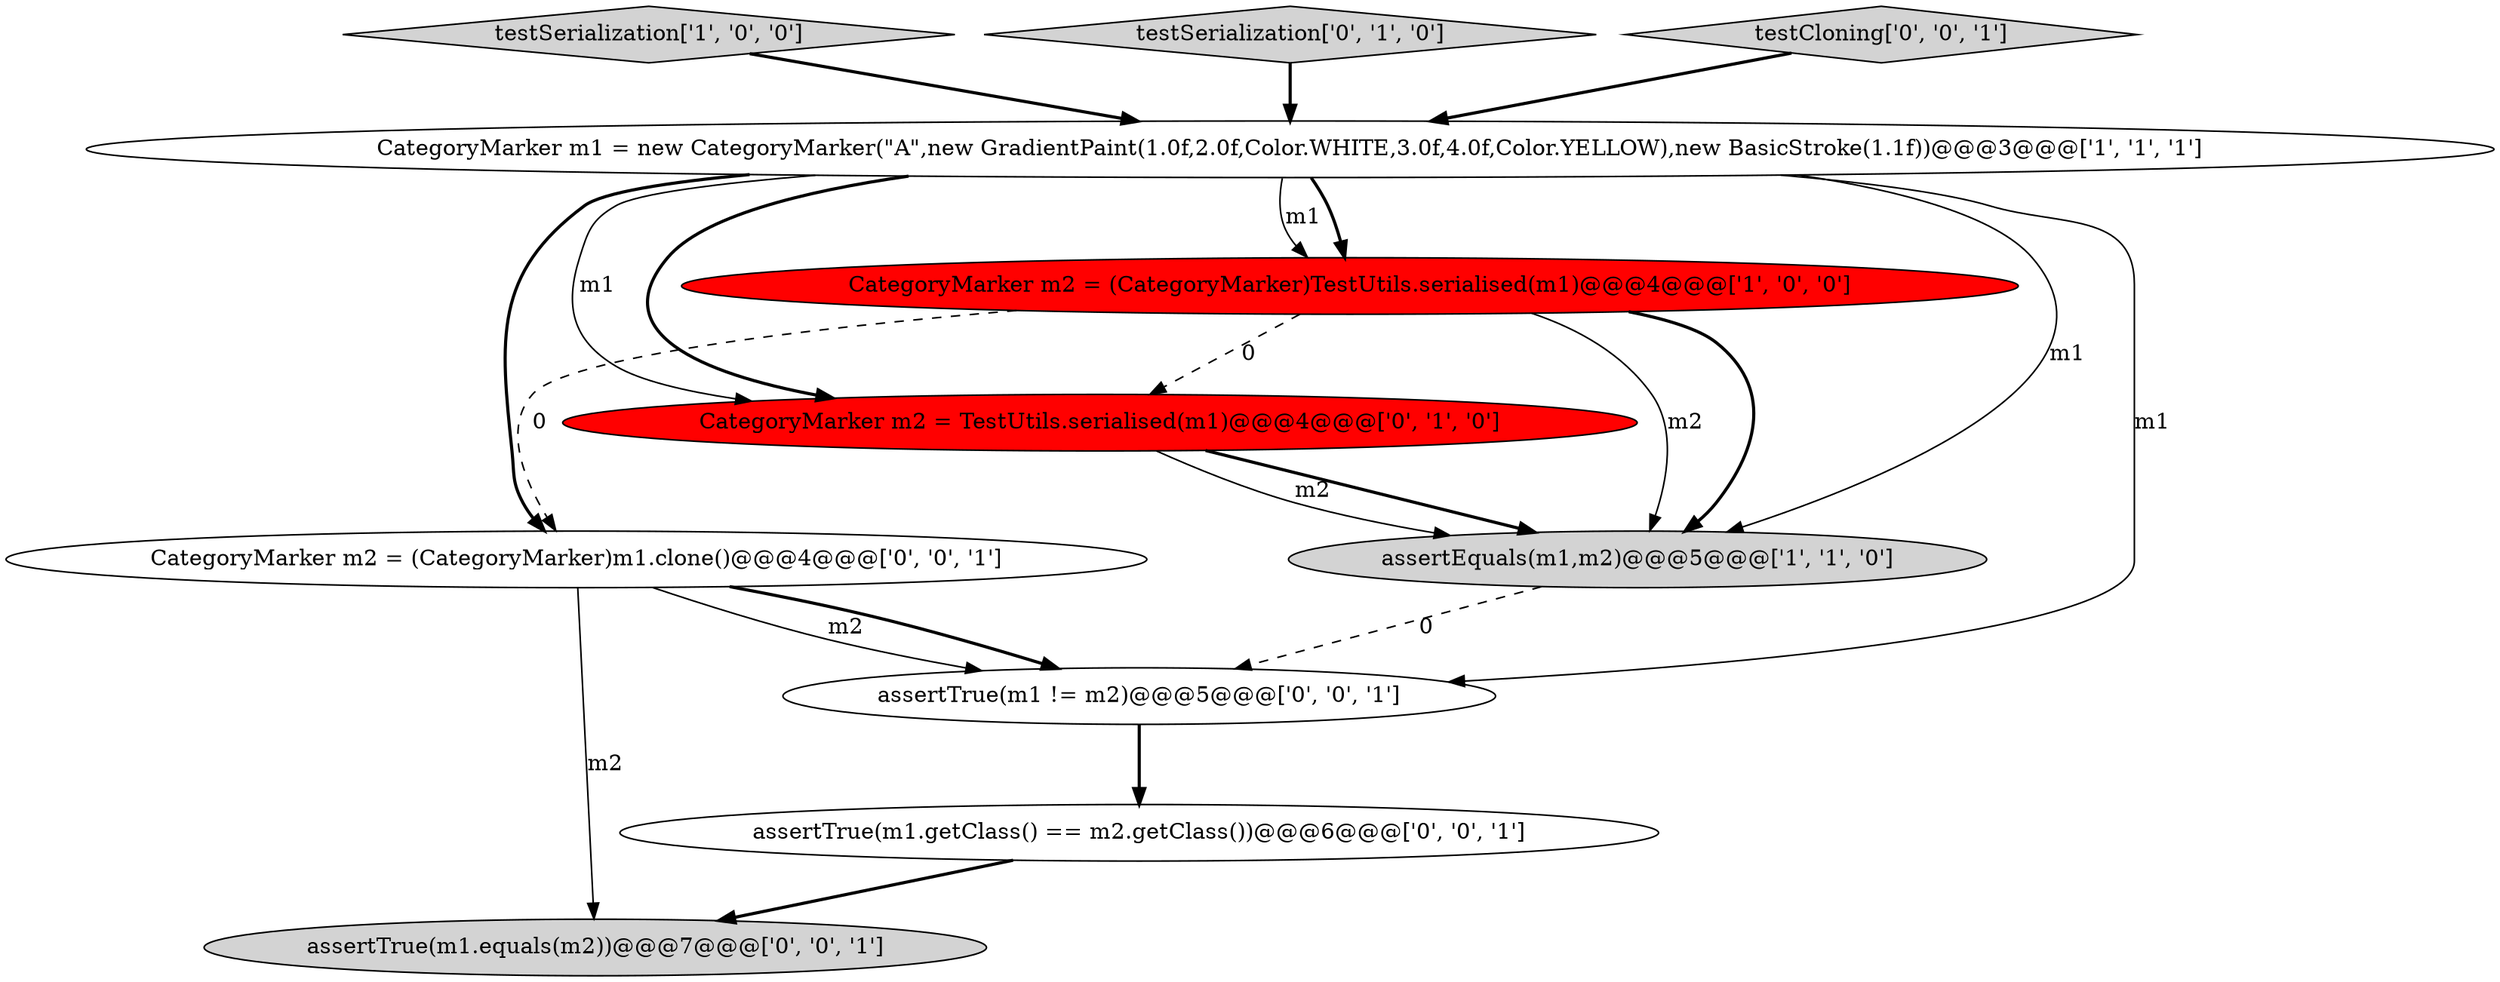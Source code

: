digraph {
3 [style = filled, label = "assertEquals(m1,m2)@@@5@@@['1', '1', '0']", fillcolor = lightgray, shape = ellipse image = "AAA0AAABBB1BBB"];
1 [style = filled, label = "testSerialization['1', '0', '0']", fillcolor = lightgray, shape = diamond image = "AAA0AAABBB1BBB"];
4 [style = filled, label = "testSerialization['0', '1', '0']", fillcolor = lightgray, shape = diamond image = "AAA0AAABBB2BBB"];
0 [style = filled, label = "CategoryMarker m1 = new CategoryMarker(\"A\",new GradientPaint(1.0f,2.0f,Color.WHITE,3.0f,4.0f,Color.YELLOW),new BasicStroke(1.1f))@@@3@@@['1', '1', '1']", fillcolor = white, shape = ellipse image = "AAA0AAABBB1BBB"];
6 [style = filled, label = "assertTrue(m1 != m2)@@@5@@@['0', '0', '1']", fillcolor = white, shape = ellipse image = "AAA0AAABBB3BBB"];
7 [style = filled, label = "assertTrue(m1.equals(m2))@@@7@@@['0', '0', '1']", fillcolor = lightgray, shape = ellipse image = "AAA0AAABBB3BBB"];
2 [style = filled, label = "CategoryMarker m2 = (CategoryMarker)TestUtils.serialised(m1)@@@4@@@['1', '0', '0']", fillcolor = red, shape = ellipse image = "AAA1AAABBB1BBB"];
5 [style = filled, label = "CategoryMarker m2 = TestUtils.serialised(m1)@@@4@@@['0', '1', '0']", fillcolor = red, shape = ellipse image = "AAA1AAABBB2BBB"];
9 [style = filled, label = "assertTrue(m1.getClass() == m2.getClass())@@@6@@@['0', '0', '1']", fillcolor = white, shape = ellipse image = "AAA0AAABBB3BBB"];
10 [style = filled, label = "CategoryMarker m2 = (CategoryMarker)m1.clone()@@@4@@@['0', '0', '1']", fillcolor = white, shape = ellipse image = "AAA0AAABBB3BBB"];
8 [style = filled, label = "testCloning['0', '0', '1']", fillcolor = lightgray, shape = diamond image = "AAA0AAABBB3BBB"];
5->3 [style = bold, label=""];
3->6 [style = dashed, label="0"];
10->7 [style = solid, label="m2"];
0->6 [style = solid, label="m1"];
0->5 [style = solid, label="m1"];
2->3 [style = bold, label=""];
0->2 [style = bold, label=""];
1->0 [style = bold, label=""];
9->7 [style = bold, label=""];
10->6 [style = bold, label=""];
0->3 [style = solid, label="m1"];
2->10 [style = dashed, label="0"];
4->0 [style = bold, label=""];
8->0 [style = bold, label=""];
10->6 [style = solid, label="m2"];
2->5 [style = dashed, label="0"];
5->3 [style = solid, label="m2"];
0->10 [style = bold, label=""];
2->3 [style = solid, label="m2"];
0->2 [style = solid, label="m1"];
6->9 [style = bold, label=""];
0->5 [style = bold, label=""];
}
